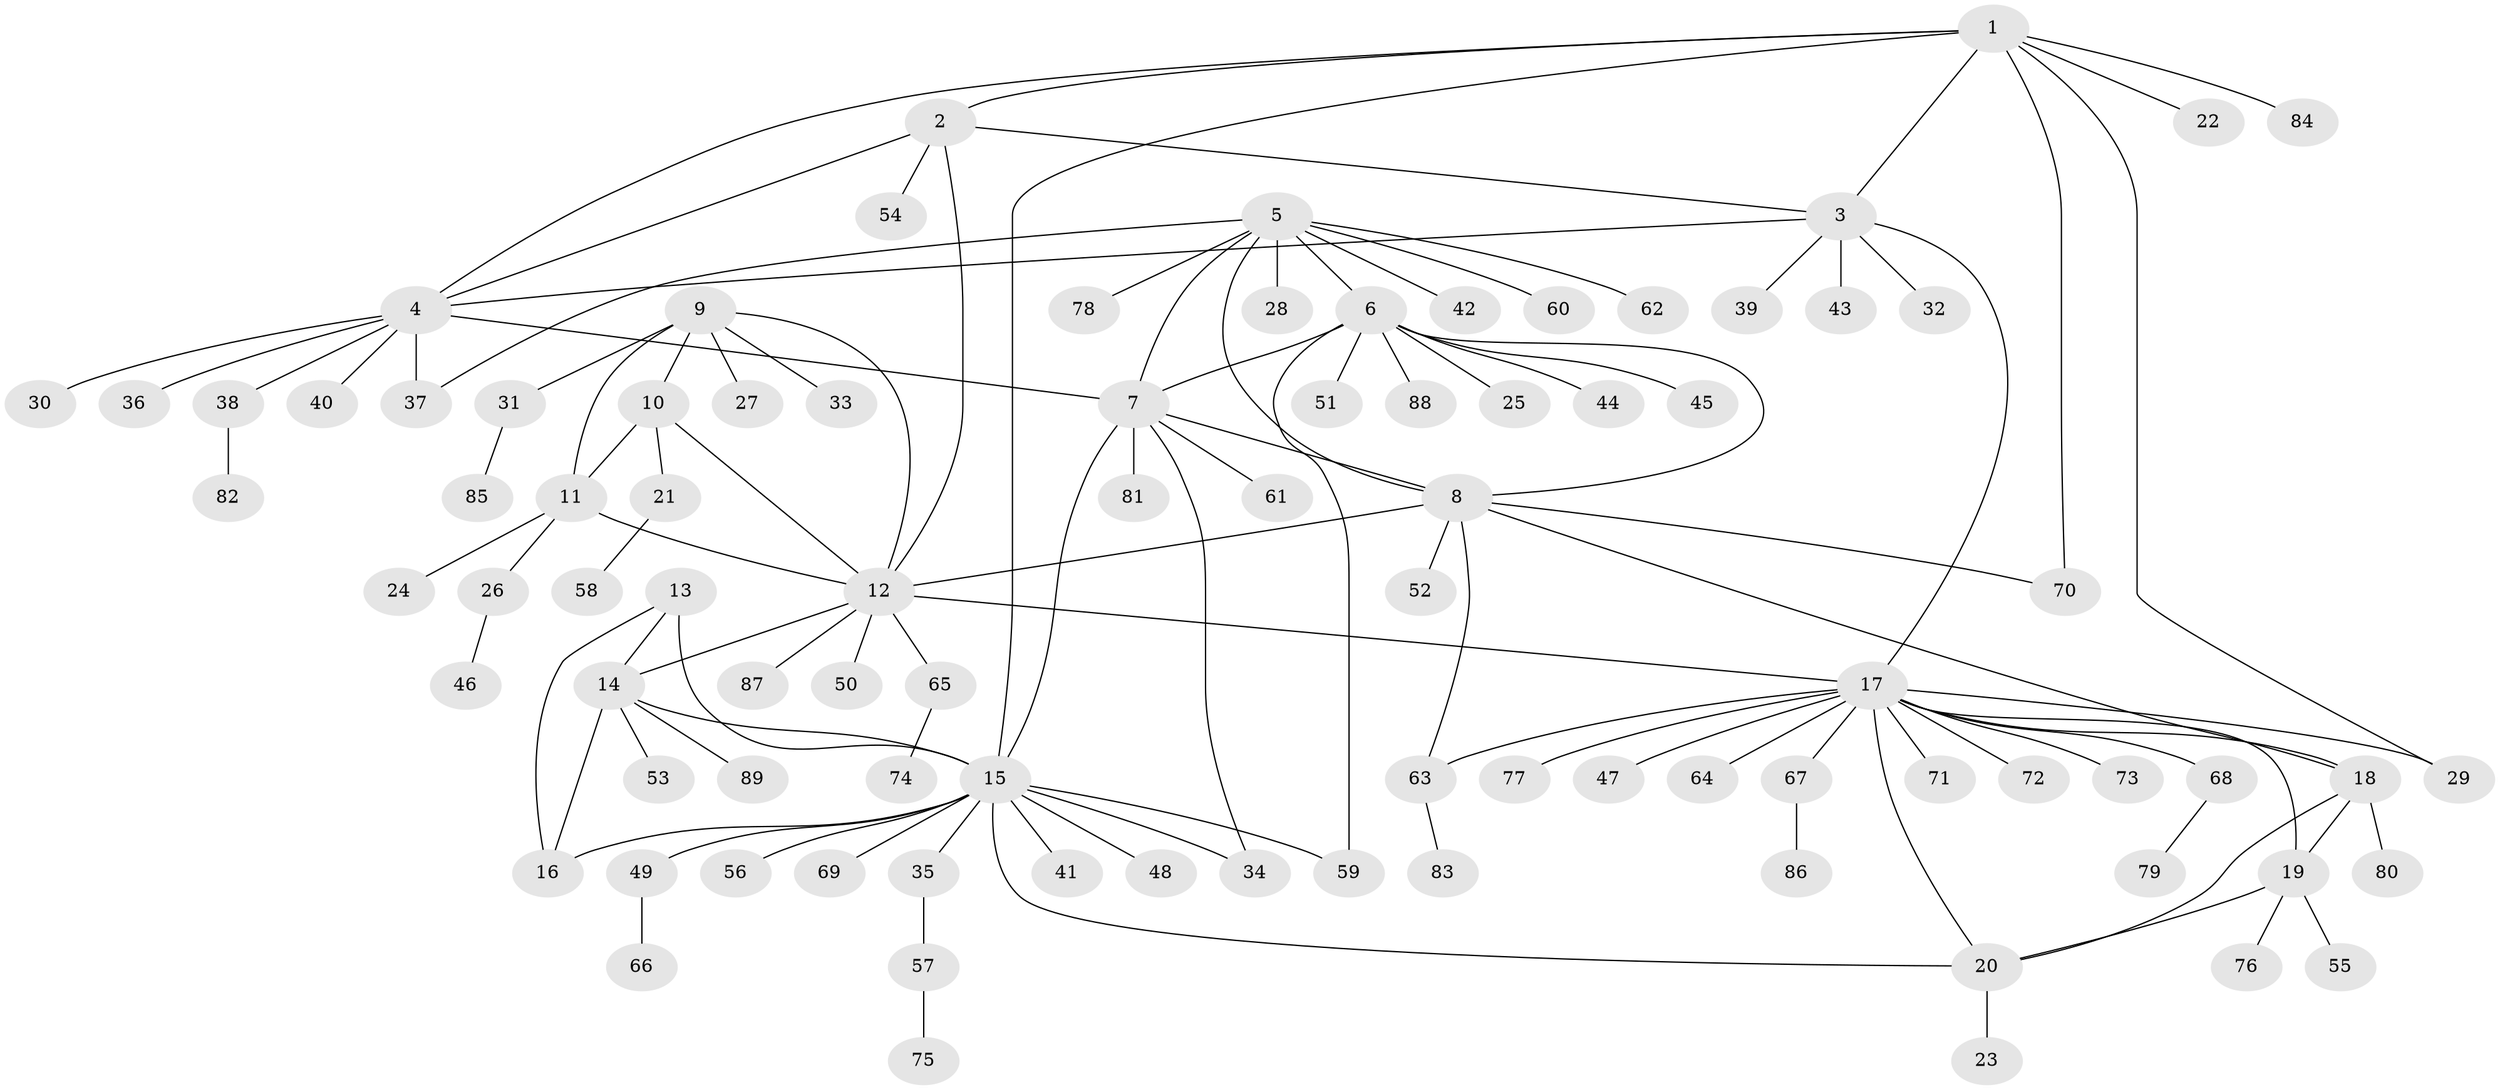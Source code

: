// Generated by graph-tools (version 1.1) at 2025/50/03/09/25 03:50:34]
// undirected, 89 vertices, 115 edges
graph export_dot {
graph [start="1"]
  node [color=gray90,style=filled];
  1;
  2;
  3;
  4;
  5;
  6;
  7;
  8;
  9;
  10;
  11;
  12;
  13;
  14;
  15;
  16;
  17;
  18;
  19;
  20;
  21;
  22;
  23;
  24;
  25;
  26;
  27;
  28;
  29;
  30;
  31;
  32;
  33;
  34;
  35;
  36;
  37;
  38;
  39;
  40;
  41;
  42;
  43;
  44;
  45;
  46;
  47;
  48;
  49;
  50;
  51;
  52;
  53;
  54;
  55;
  56;
  57;
  58;
  59;
  60;
  61;
  62;
  63;
  64;
  65;
  66;
  67;
  68;
  69;
  70;
  71;
  72;
  73;
  74;
  75;
  76;
  77;
  78;
  79;
  80;
  81;
  82;
  83;
  84;
  85;
  86;
  87;
  88;
  89;
  1 -- 2;
  1 -- 3;
  1 -- 4;
  1 -- 15;
  1 -- 22;
  1 -- 29;
  1 -- 70;
  1 -- 84;
  2 -- 3;
  2 -- 4;
  2 -- 12;
  2 -- 54;
  3 -- 4;
  3 -- 17;
  3 -- 32;
  3 -- 39;
  3 -- 43;
  4 -- 7;
  4 -- 30;
  4 -- 36;
  4 -- 37;
  4 -- 38;
  4 -- 40;
  5 -- 6;
  5 -- 7;
  5 -- 8;
  5 -- 28;
  5 -- 37;
  5 -- 42;
  5 -- 60;
  5 -- 62;
  5 -- 78;
  6 -- 7;
  6 -- 8;
  6 -- 25;
  6 -- 44;
  6 -- 45;
  6 -- 51;
  6 -- 59;
  6 -- 88;
  7 -- 8;
  7 -- 15;
  7 -- 34;
  7 -- 61;
  7 -- 81;
  8 -- 12;
  8 -- 18;
  8 -- 52;
  8 -- 63;
  8 -- 70;
  9 -- 10;
  9 -- 11;
  9 -- 12;
  9 -- 27;
  9 -- 31;
  9 -- 33;
  10 -- 11;
  10 -- 12;
  10 -- 21;
  11 -- 12;
  11 -- 24;
  11 -- 26;
  12 -- 14;
  12 -- 17;
  12 -- 50;
  12 -- 65;
  12 -- 87;
  13 -- 14;
  13 -- 15;
  13 -- 16;
  14 -- 15;
  14 -- 16;
  14 -- 53;
  14 -- 89;
  15 -- 16;
  15 -- 20;
  15 -- 34;
  15 -- 35;
  15 -- 41;
  15 -- 48;
  15 -- 49;
  15 -- 56;
  15 -- 59;
  15 -- 69;
  17 -- 18;
  17 -- 19;
  17 -- 20;
  17 -- 29;
  17 -- 47;
  17 -- 63;
  17 -- 64;
  17 -- 67;
  17 -- 68;
  17 -- 71;
  17 -- 72;
  17 -- 73;
  17 -- 77;
  18 -- 19;
  18 -- 20;
  18 -- 80;
  19 -- 20;
  19 -- 55;
  19 -- 76;
  20 -- 23;
  21 -- 58;
  26 -- 46;
  31 -- 85;
  35 -- 57;
  38 -- 82;
  49 -- 66;
  57 -- 75;
  63 -- 83;
  65 -- 74;
  67 -- 86;
  68 -- 79;
}
